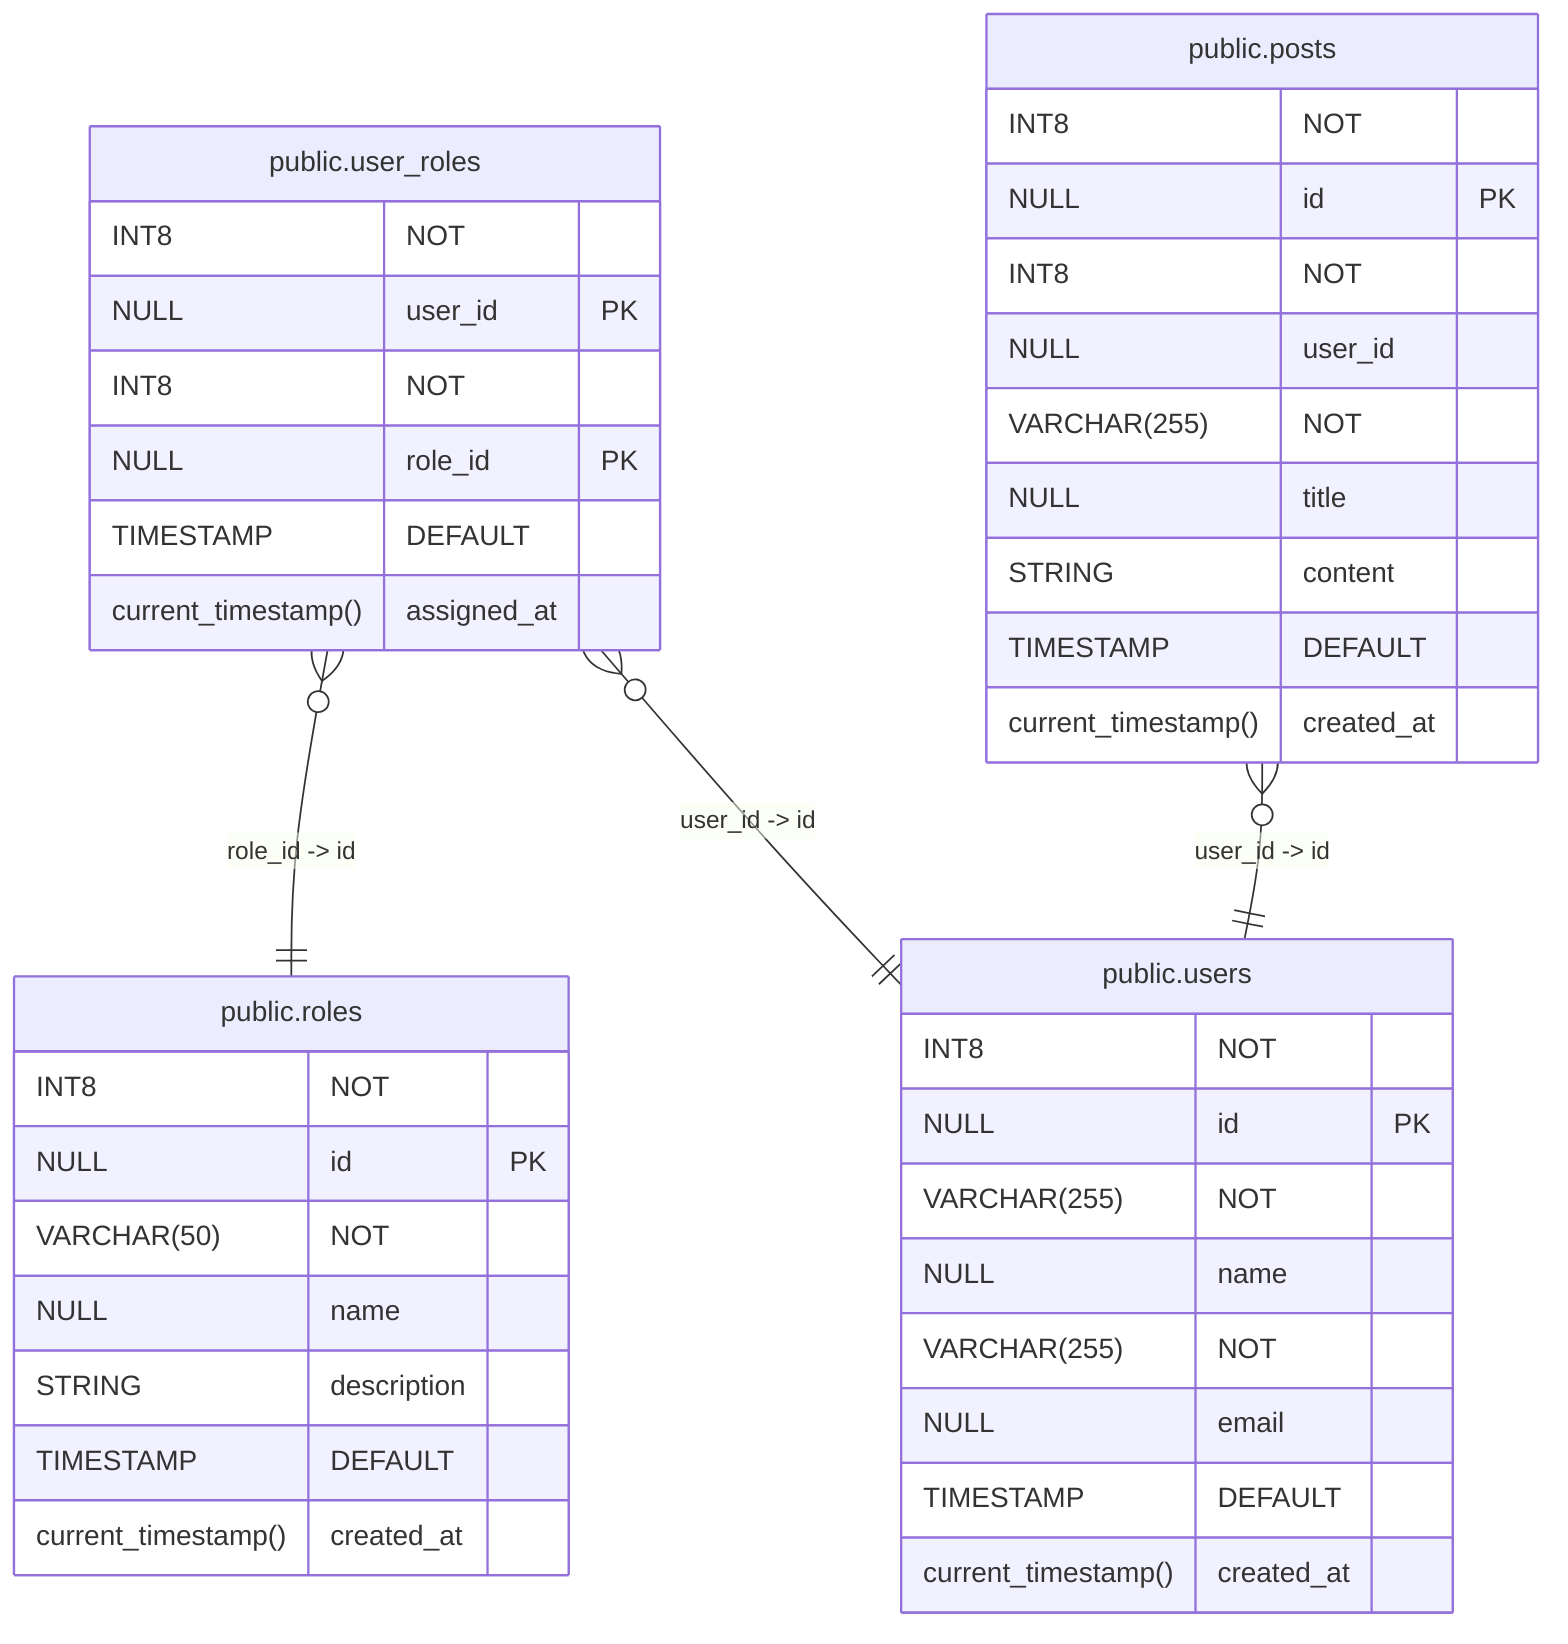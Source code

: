 erDiagram
    "public.users" {
        INT8 NOT NULL id PK
        VARCHAR(255) NOT NULL name
        VARCHAR(255) NOT NULL email
        TIMESTAMP DEFAULT current_timestamp() created_at
    }
    "public.roles" {
        INT8 NOT NULL id PK
        VARCHAR(50) NOT NULL name
        STRING description
        TIMESTAMP DEFAULT current_timestamp() created_at
    }
    "public.user_roles" {
        INT8 NOT NULL user_id PK
        INT8 NOT NULL role_id PK
        TIMESTAMP DEFAULT current_timestamp() assigned_at
    }
    "public.posts" {
        INT8 NOT NULL id PK
        INT8 NOT NULL user_id
        VARCHAR(255) NOT NULL title
        STRING content
        TIMESTAMP DEFAULT current_timestamp() created_at
    }
    "public.user_roles" }o--|| "public.roles" : "role_id -> id"
    "public.user_roles" }o--|| "public.users" : "user_id -> id"
    "public.posts" }o--|| "public.users" : "user_id -> id"